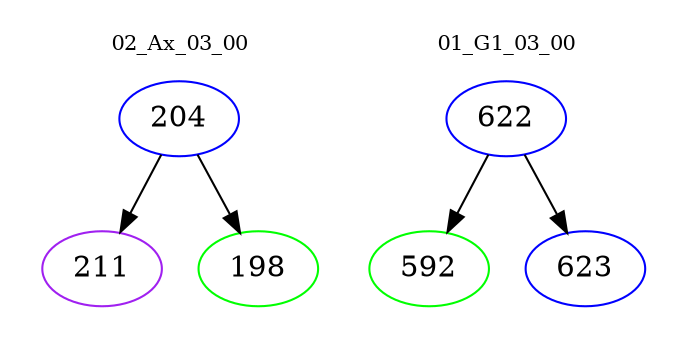 digraph{
subgraph cluster_0 {
color = white
label = "02_Ax_03_00";
fontsize=10;
T0_204 [label="204", color="blue"]
T0_204 -> T0_211 [color="black"]
T0_211 [label="211", color="purple"]
T0_204 -> T0_198 [color="black"]
T0_198 [label="198", color="green"]
}
subgraph cluster_1 {
color = white
label = "01_G1_03_00";
fontsize=10;
T1_622 [label="622", color="blue"]
T1_622 -> T1_592 [color="black"]
T1_592 [label="592", color="green"]
T1_622 -> T1_623 [color="black"]
T1_623 [label="623", color="blue"]
}
}
